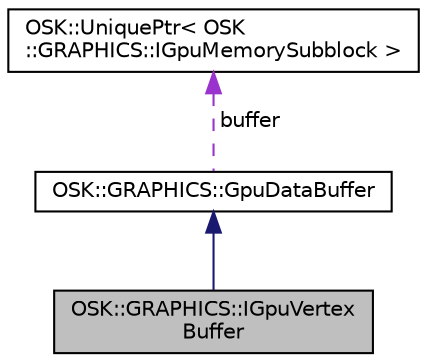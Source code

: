 digraph "OSK::GRAPHICS::IGpuVertexBuffer"
{
 // LATEX_PDF_SIZE
  edge [fontname="Helvetica",fontsize="10",labelfontname="Helvetica",labelfontsize="10"];
  node [fontname="Helvetica",fontsize="10",shape=record];
  Node1 [label="OSK::GRAPHICS::IGpuVertex\lBuffer",height=0.2,width=0.4,color="black", fillcolor="grey75", style="filled", fontcolor="black",tooltip="Un vertex buffer es un buffer de memoria en la GPU que almacena los vértices de un modelo 3D o un spr..."];
  Node2 -> Node1 [dir="back",color="midnightblue",fontsize="10",style="solid",fontname="Helvetica"];
  Node2 [label="OSK::GRAPHICS::GpuDataBuffer",height=0.2,width=0.4,color="black", fillcolor="white", style="filled",URL="$class_o_s_k_1_1_g_r_a_p_h_i_c_s_1_1_gpu_data_buffer.html",tooltip="Representa un buffer genérico en la GPU."];
  Node3 -> Node2 [dir="back",color="darkorchid3",fontsize="10",style="dashed",label=" buffer" ,fontname="Helvetica"];
  Node3 [label="OSK::UniquePtr\< OSK\l::GRAPHICS::IGpuMemorySubblock \>",height=0.2,width=0.4,color="black", fillcolor="white", style="filled",URL="$class_o_s_k_1_1_unique_ptr.html",tooltip=" "];
}

